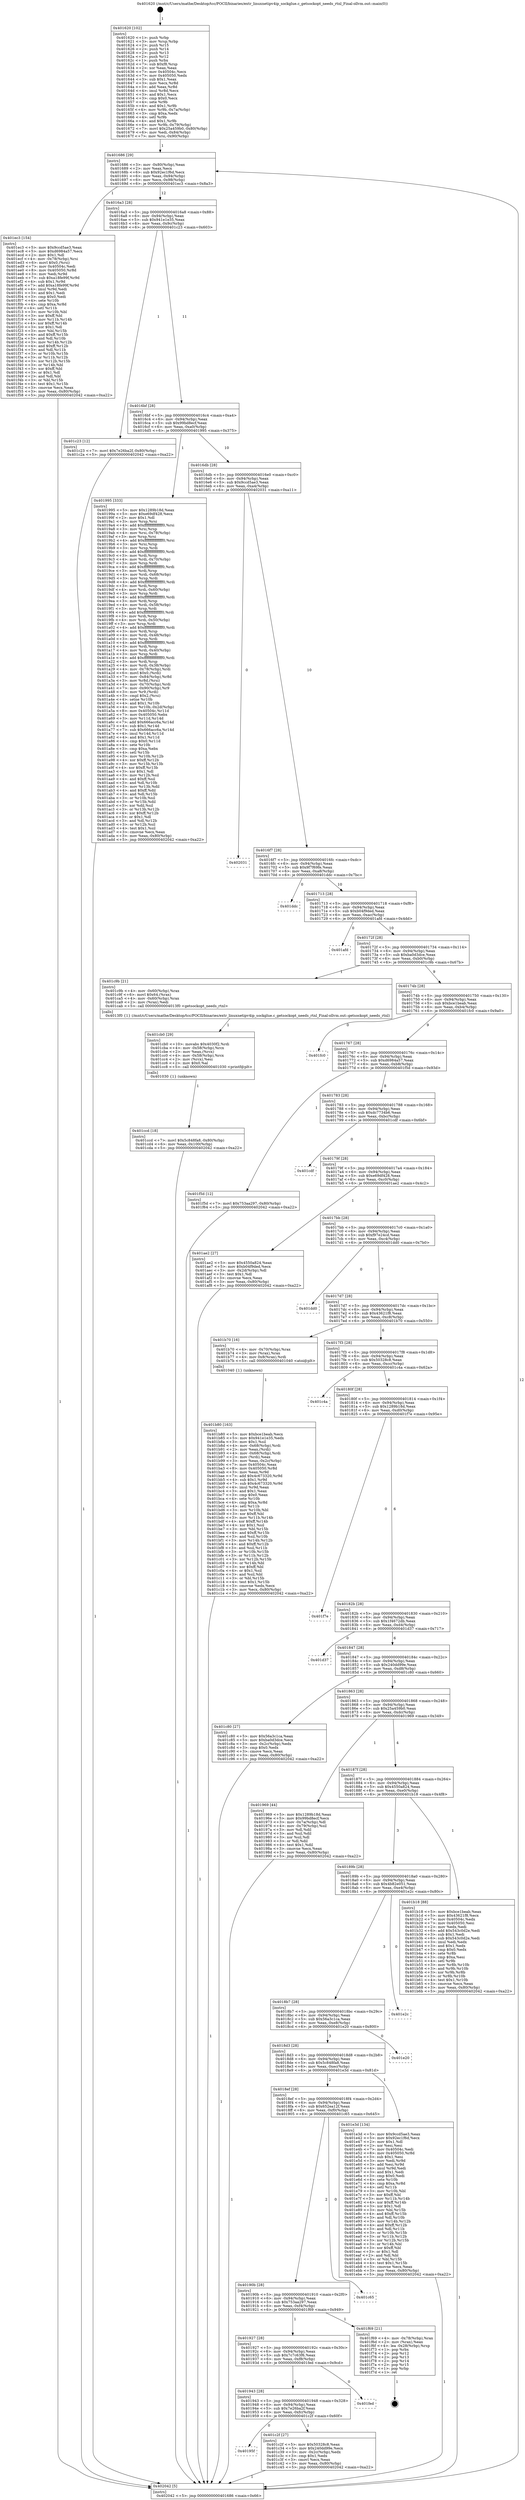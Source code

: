 digraph "0x401620" {
  label = "0x401620 (/mnt/c/Users/mathe/Desktop/tcc/POCII/binaries/extr_linuxnetipv4ip_sockglue.c_getsockopt_needs_rtnl_Final-ollvm.out::main(0))"
  labelloc = "t"
  node[shape=record]

  Entry [label="",width=0.3,height=0.3,shape=circle,fillcolor=black,style=filled]
  "0x401686" [label="{
     0x401686 [29]\l
     | [instrs]\l
     &nbsp;&nbsp;0x401686 \<+3\>: mov -0x80(%rbp),%eax\l
     &nbsp;&nbsp;0x401689 \<+2\>: mov %eax,%ecx\l
     &nbsp;&nbsp;0x40168b \<+6\>: sub $0x92ec1f6d,%ecx\l
     &nbsp;&nbsp;0x401691 \<+6\>: mov %eax,-0x94(%rbp)\l
     &nbsp;&nbsp;0x401697 \<+6\>: mov %ecx,-0x98(%rbp)\l
     &nbsp;&nbsp;0x40169d \<+6\>: je 0000000000401ec3 \<main+0x8a3\>\l
  }"]
  "0x401ec3" [label="{
     0x401ec3 [154]\l
     | [instrs]\l
     &nbsp;&nbsp;0x401ec3 \<+5\>: mov $0x9ccd5ae3,%eax\l
     &nbsp;&nbsp;0x401ec8 \<+5\>: mov $0xd6984a57,%ecx\l
     &nbsp;&nbsp;0x401ecd \<+2\>: mov $0x1,%dl\l
     &nbsp;&nbsp;0x401ecf \<+4\>: mov -0x78(%rbp),%rsi\l
     &nbsp;&nbsp;0x401ed3 \<+6\>: movl $0x0,(%rsi)\l
     &nbsp;&nbsp;0x401ed9 \<+7\>: mov 0x40504c,%edi\l
     &nbsp;&nbsp;0x401ee0 \<+8\>: mov 0x405050,%r8d\l
     &nbsp;&nbsp;0x401ee8 \<+3\>: mov %edi,%r9d\l
     &nbsp;&nbsp;0x401eeb \<+7\>: sub $0xa18fe99f,%r9d\l
     &nbsp;&nbsp;0x401ef2 \<+4\>: sub $0x1,%r9d\l
     &nbsp;&nbsp;0x401ef6 \<+7\>: add $0xa18fe99f,%r9d\l
     &nbsp;&nbsp;0x401efd \<+4\>: imul %r9d,%edi\l
     &nbsp;&nbsp;0x401f01 \<+3\>: and $0x1,%edi\l
     &nbsp;&nbsp;0x401f04 \<+3\>: cmp $0x0,%edi\l
     &nbsp;&nbsp;0x401f07 \<+4\>: sete %r10b\l
     &nbsp;&nbsp;0x401f0b \<+4\>: cmp $0xa,%r8d\l
     &nbsp;&nbsp;0x401f0f \<+4\>: setl %r11b\l
     &nbsp;&nbsp;0x401f13 \<+3\>: mov %r10b,%bl\l
     &nbsp;&nbsp;0x401f16 \<+3\>: xor $0xff,%bl\l
     &nbsp;&nbsp;0x401f19 \<+3\>: mov %r11b,%r14b\l
     &nbsp;&nbsp;0x401f1c \<+4\>: xor $0xff,%r14b\l
     &nbsp;&nbsp;0x401f20 \<+3\>: xor $0x1,%dl\l
     &nbsp;&nbsp;0x401f23 \<+3\>: mov %bl,%r15b\l
     &nbsp;&nbsp;0x401f26 \<+4\>: and $0xff,%r15b\l
     &nbsp;&nbsp;0x401f2a \<+3\>: and %dl,%r10b\l
     &nbsp;&nbsp;0x401f2d \<+3\>: mov %r14b,%r12b\l
     &nbsp;&nbsp;0x401f30 \<+4\>: and $0xff,%r12b\l
     &nbsp;&nbsp;0x401f34 \<+3\>: and %dl,%r11b\l
     &nbsp;&nbsp;0x401f37 \<+3\>: or %r10b,%r15b\l
     &nbsp;&nbsp;0x401f3a \<+3\>: or %r11b,%r12b\l
     &nbsp;&nbsp;0x401f3d \<+3\>: xor %r12b,%r15b\l
     &nbsp;&nbsp;0x401f40 \<+3\>: or %r14b,%bl\l
     &nbsp;&nbsp;0x401f43 \<+3\>: xor $0xff,%bl\l
     &nbsp;&nbsp;0x401f46 \<+3\>: or $0x1,%dl\l
     &nbsp;&nbsp;0x401f49 \<+2\>: and %dl,%bl\l
     &nbsp;&nbsp;0x401f4b \<+3\>: or %bl,%r15b\l
     &nbsp;&nbsp;0x401f4e \<+4\>: test $0x1,%r15b\l
     &nbsp;&nbsp;0x401f52 \<+3\>: cmovne %ecx,%eax\l
     &nbsp;&nbsp;0x401f55 \<+3\>: mov %eax,-0x80(%rbp)\l
     &nbsp;&nbsp;0x401f58 \<+5\>: jmp 0000000000402042 \<main+0xa22\>\l
  }"]
  "0x4016a3" [label="{
     0x4016a3 [28]\l
     | [instrs]\l
     &nbsp;&nbsp;0x4016a3 \<+5\>: jmp 00000000004016a8 \<main+0x88\>\l
     &nbsp;&nbsp;0x4016a8 \<+6\>: mov -0x94(%rbp),%eax\l
     &nbsp;&nbsp;0x4016ae \<+5\>: sub $0x941e1e35,%eax\l
     &nbsp;&nbsp;0x4016b3 \<+6\>: mov %eax,-0x9c(%rbp)\l
     &nbsp;&nbsp;0x4016b9 \<+6\>: je 0000000000401c23 \<main+0x603\>\l
  }"]
  Exit [label="",width=0.3,height=0.3,shape=circle,fillcolor=black,style=filled,peripheries=2]
  "0x401c23" [label="{
     0x401c23 [12]\l
     | [instrs]\l
     &nbsp;&nbsp;0x401c23 \<+7\>: movl $0x7e26ba2f,-0x80(%rbp)\l
     &nbsp;&nbsp;0x401c2a \<+5\>: jmp 0000000000402042 \<main+0xa22\>\l
  }"]
  "0x4016bf" [label="{
     0x4016bf [28]\l
     | [instrs]\l
     &nbsp;&nbsp;0x4016bf \<+5\>: jmp 00000000004016c4 \<main+0xa4\>\l
     &nbsp;&nbsp;0x4016c4 \<+6\>: mov -0x94(%rbp),%eax\l
     &nbsp;&nbsp;0x4016ca \<+5\>: sub $0x99bd8ecf,%eax\l
     &nbsp;&nbsp;0x4016cf \<+6\>: mov %eax,-0xa0(%rbp)\l
     &nbsp;&nbsp;0x4016d5 \<+6\>: je 0000000000401995 \<main+0x375\>\l
  }"]
  "0x401ccd" [label="{
     0x401ccd [18]\l
     | [instrs]\l
     &nbsp;&nbsp;0x401ccd \<+7\>: movl $0x5c848fa8,-0x80(%rbp)\l
     &nbsp;&nbsp;0x401cd4 \<+6\>: mov %eax,-0x100(%rbp)\l
     &nbsp;&nbsp;0x401cda \<+5\>: jmp 0000000000402042 \<main+0xa22\>\l
  }"]
  "0x401995" [label="{
     0x401995 [333]\l
     | [instrs]\l
     &nbsp;&nbsp;0x401995 \<+5\>: mov $0x1289b18d,%eax\l
     &nbsp;&nbsp;0x40199a \<+5\>: mov $0xe69df428,%ecx\l
     &nbsp;&nbsp;0x40199f \<+2\>: mov $0x1,%dl\l
     &nbsp;&nbsp;0x4019a1 \<+3\>: mov %rsp,%rsi\l
     &nbsp;&nbsp;0x4019a4 \<+4\>: add $0xfffffffffffffff0,%rsi\l
     &nbsp;&nbsp;0x4019a8 \<+3\>: mov %rsi,%rsp\l
     &nbsp;&nbsp;0x4019ab \<+4\>: mov %rsi,-0x78(%rbp)\l
     &nbsp;&nbsp;0x4019af \<+3\>: mov %rsp,%rsi\l
     &nbsp;&nbsp;0x4019b2 \<+4\>: add $0xfffffffffffffff0,%rsi\l
     &nbsp;&nbsp;0x4019b6 \<+3\>: mov %rsi,%rsp\l
     &nbsp;&nbsp;0x4019b9 \<+3\>: mov %rsp,%rdi\l
     &nbsp;&nbsp;0x4019bc \<+4\>: add $0xfffffffffffffff0,%rdi\l
     &nbsp;&nbsp;0x4019c0 \<+3\>: mov %rdi,%rsp\l
     &nbsp;&nbsp;0x4019c3 \<+4\>: mov %rdi,-0x70(%rbp)\l
     &nbsp;&nbsp;0x4019c7 \<+3\>: mov %rsp,%rdi\l
     &nbsp;&nbsp;0x4019ca \<+4\>: add $0xfffffffffffffff0,%rdi\l
     &nbsp;&nbsp;0x4019ce \<+3\>: mov %rdi,%rsp\l
     &nbsp;&nbsp;0x4019d1 \<+4\>: mov %rdi,-0x68(%rbp)\l
     &nbsp;&nbsp;0x4019d5 \<+3\>: mov %rsp,%rdi\l
     &nbsp;&nbsp;0x4019d8 \<+4\>: add $0xfffffffffffffff0,%rdi\l
     &nbsp;&nbsp;0x4019dc \<+3\>: mov %rdi,%rsp\l
     &nbsp;&nbsp;0x4019df \<+4\>: mov %rdi,-0x60(%rbp)\l
     &nbsp;&nbsp;0x4019e3 \<+3\>: mov %rsp,%rdi\l
     &nbsp;&nbsp;0x4019e6 \<+4\>: add $0xfffffffffffffff0,%rdi\l
     &nbsp;&nbsp;0x4019ea \<+3\>: mov %rdi,%rsp\l
     &nbsp;&nbsp;0x4019ed \<+4\>: mov %rdi,-0x58(%rbp)\l
     &nbsp;&nbsp;0x4019f1 \<+3\>: mov %rsp,%rdi\l
     &nbsp;&nbsp;0x4019f4 \<+4\>: add $0xfffffffffffffff0,%rdi\l
     &nbsp;&nbsp;0x4019f8 \<+3\>: mov %rdi,%rsp\l
     &nbsp;&nbsp;0x4019fb \<+4\>: mov %rdi,-0x50(%rbp)\l
     &nbsp;&nbsp;0x4019ff \<+3\>: mov %rsp,%rdi\l
     &nbsp;&nbsp;0x401a02 \<+4\>: add $0xfffffffffffffff0,%rdi\l
     &nbsp;&nbsp;0x401a06 \<+3\>: mov %rdi,%rsp\l
     &nbsp;&nbsp;0x401a09 \<+4\>: mov %rdi,-0x48(%rbp)\l
     &nbsp;&nbsp;0x401a0d \<+3\>: mov %rsp,%rdi\l
     &nbsp;&nbsp;0x401a10 \<+4\>: add $0xfffffffffffffff0,%rdi\l
     &nbsp;&nbsp;0x401a14 \<+3\>: mov %rdi,%rsp\l
     &nbsp;&nbsp;0x401a17 \<+4\>: mov %rdi,-0x40(%rbp)\l
     &nbsp;&nbsp;0x401a1b \<+3\>: mov %rsp,%rdi\l
     &nbsp;&nbsp;0x401a1e \<+4\>: add $0xfffffffffffffff0,%rdi\l
     &nbsp;&nbsp;0x401a22 \<+3\>: mov %rdi,%rsp\l
     &nbsp;&nbsp;0x401a25 \<+4\>: mov %rdi,-0x38(%rbp)\l
     &nbsp;&nbsp;0x401a29 \<+4\>: mov -0x78(%rbp),%rdi\l
     &nbsp;&nbsp;0x401a2d \<+6\>: movl $0x0,(%rdi)\l
     &nbsp;&nbsp;0x401a33 \<+7\>: mov -0x84(%rbp),%r8d\l
     &nbsp;&nbsp;0x401a3a \<+3\>: mov %r8d,(%rsi)\l
     &nbsp;&nbsp;0x401a3d \<+4\>: mov -0x70(%rbp),%rdi\l
     &nbsp;&nbsp;0x401a41 \<+7\>: mov -0x90(%rbp),%r9\l
     &nbsp;&nbsp;0x401a48 \<+3\>: mov %r9,(%rdi)\l
     &nbsp;&nbsp;0x401a4b \<+3\>: cmpl $0x2,(%rsi)\l
     &nbsp;&nbsp;0x401a4e \<+4\>: setne %r10b\l
     &nbsp;&nbsp;0x401a52 \<+4\>: and $0x1,%r10b\l
     &nbsp;&nbsp;0x401a56 \<+4\>: mov %r10b,-0x2d(%rbp)\l
     &nbsp;&nbsp;0x401a5a \<+8\>: mov 0x40504c,%r11d\l
     &nbsp;&nbsp;0x401a62 \<+7\>: mov 0x405050,%ebx\l
     &nbsp;&nbsp;0x401a69 \<+3\>: mov %r11d,%r14d\l
     &nbsp;&nbsp;0x401a6c \<+7\>: add $0x666acc6a,%r14d\l
     &nbsp;&nbsp;0x401a73 \<+4\>: sub $0x1,%r14d\l
     &nbsp;&nbsp;0x401a77 \<+7\>: sub $0x666acc6a,%r14d\l
     &nbsp;&nbsp;0x401a7e \<+4\>: imul %r14d,%r11d\l
     &nbsp;&nbsp;0x401a82 \<+4\>: and $0x1,%r11d\l
     &nbsp;&nbsp;0x401a86 \<+4\>: cmp $0x0,%r11d\l
     &nbsp;&nbsp;0x401a8a \<+4\>: sete %r10b\l
     &nbsp;&nbsp;0x401a8e \<+3\>: cmp $0xa,%ebx\l
     &nbsp;&nbsp;0x401a91 \<+4\>: setl %r15b\l
     &nbsp;&nbsp;0x401a95 \<+3\>: mov %r10b,%r12b\l
     &nbsp;&nbsp;0x401a98 \<+4\>: xor $0xff,%r12b\l
     &nbsp;&nbsp;0x401a9c \<+3\>: mov %r15b,%r13b\l
     &nbsp;&nbsp;0x401a9f \<+4\>: xor $0xff,%r13b\l
     &nbsp;&nbsp;0x401aa3 \<+3\>: xor $0x1,%dl\l
     &nbsp;&nbsp;0x401aa6 \<+3\>: mov %r12b,%sil\l
     &nbsp;&nbsp;0x401aa9 \<+4\>: and $0xff,%sil\l
     &nbsp;&nbsp;0x401aad \<+3\>: and %dl,%r10b\l
     &nbsp;&nbsp;0x401ab0 \<+3\>: mov %r13b,%dil\l
     &nbsp;&nbsp;0x401ab3 \<+4\>: and $0xff,%dil\l
     &nbsp;&nbsp;0x401ab7 \<+3\>: and %dl,%r15b\l
     &nbsp;&nbsp;0x401aba \<+3\>: or %r10b,%sil\l
     &nbsp;&nbsp;0x401abd \<+3\>: or %r15b,%dil\l
     &nbsp;&nbsp;0x401ac0 \<+3\>: xor %dil,%sil\l
     &nbsp;&nbsp;0x401ac3 \<+3\>: or %r13b,%r12b\l
     &nbsp;&nbsp;0x401ac6 \<+4\>: xor $0xff,%r12b\l
     &nbsp;&nbsp;0x401aca \<+3\>: or $0x1,%dl\l
     &nbsp;&nbsp;0x401acd \<+3\>: and %dl,%r12b\l
     &nbsp;&nbsp;0x401ad0 \<+3\>: or %r12b,%sil\l
     &nbsp;&nbsp;0x401ad3 \<+4\>: test $0x1,%sil\l
     &nbsp;&nbsp;0x401ad7 \<+3\>: cmovne %ecx,%eax\l
     &nbsp;&nbsp;0x401ada \<+3\>: mov %eax,-0x80(%rbp)\l
     &nbsp;&nbsp;0x401add \<+5\>: jmp 0000000000402042 \<main+0xa22\>\l
  }"]
  "0x4016db" [label="{
     0x4016db [28]\l
     | [instrs]\l
     &nbsp;&nbsp;0x4016db \<+5\>: jmp 00000000004016e0 \<main+0xc0\>\l
     &nbsp;&nbsp;0x4016e0 \<+6\>: mov -0x94(%rbp),%eax\l
     &nbsp;&nbsp;0x4016e6 \<+5\>: sub $0x9ccd5ae3,%eax\l
     &nbsp;&nbsp;0x4016eb \<+6\>: mov %eax,-0xa4(%rbp)\l
     &nbsp;&nbsp;0x4016f1 \<+6\>: je 0000000000402031 \<main+0xa11\>\l
  }"]
  "0x401cb0" [label="{
     0x401cb0 [29]\l
     | [instrs]\l
     &nbsp;&nbsp;0x401cb0 \<+10\>: movabs $0x4030f2,%rdi\l
     &nbsp;&nbsp;0x401cba \<+4\>: mov -0x58(%rbp),%rcx\l
     &nbsp;&nbsp;0x401cbe \<+2\>: mov %eax,(%rcx)\l
     &nbsp;&nbsp;0x401cc0 \<+4\>: mov -0x58(%rbp),%rcx\l
     &nbsp;&nbsp;0x401cc4 \<+2\>: mov (%rcx),%esi\l
     &nbsp;&nbsp;0x401cc6 \<+2\>: mov $0x0,%al\l
     &nbsp;&nbsp;0x401cc8 \<+5\>: call 0000000000401030 \<printf@plt\>\l
     | [calls]\l
     &nbsp;&nbsp;0x401030 \{1\} (unknown)\l
  }"]
  "0x402031" [label="{
     0x402031\l
  }", style=dashed]
  "0x4016f7" [label="{
     0x4016f7 [28]\l
     | [instrs]\l
     &nbsp;&nbsp;0x4016f7 \<+5\>: jmp 00000000004016fc \<main+0xdc\>\l
     &nbsp;&nbsp;0x4016fc \<+6\>: mov -0x94(%rbp),%eax\l
     &nbsp;&nbsp;0x401702 \<+5\>: sub $0x9f7f69fe,%eax\l
     &nbsp;&nbsp;0x401707 \<+6\>: mov %eax,-0xa8(%rbp)\l
     &nbsp;&nbsp;0x40170d \<+6\>: je 0000000000401ddc \<main+0x7bc\>\l
  }"]
  "0x40195f" [label="{
     0x40195f\l
  }", style=dashed]
  "0x401ddc" [label="{
     0x401ddc\l
  }", style=dashed]
  "0x401713" [label="{
     0x401713 [28]\l
     | [instrs]\l
     &nbsp;&nbsp;0x401713 \<+5\>: jmp 0000000000401718 \<main+0xf8\>\l
     &nbsp;&nbsp;0x401718 \<+6\>: mov -0x94(%rbp),%eax\l
     &nbsp;&nbsp;0x40171e \<+5\>: sub $0xb04f9ded,%eax\l
     &nbsp;&nbsp;0x401723 \<+6\>: mov %eax,-0xac(%rbp)\l
     &nbsp;&nbsp;0x401729 \<+6\>: je 0000000000401afd \<main+0x4dd\>\l
  }"]
  "0x401c2f" [label="{
     0x401c2f [27]\l
     | [instrs]\l
     &nbsp;&nbsp;0x401c2f \<+5\>: mov $0x50328c8,%eax\l
     &nbsp;&nbsp;0x401c34 \<+5\>: mov $0x240dd99e,%ecx\l
     &nbsp;&nbsp;0x401c39 \<+3\>: mov -0x2c(%rbp),%edx\l
     &nbsp;&nbsp;0x401c3c \<+3\>: cmp $0x1,%edx\l
     &nbsp;&nbsp;0x401c3f \<+3\>: cmovl %ecx,%eax\l
     &nbsp;&nbsp;0x401c42 \<+3\>: mov %eax,-0x80(%rbp)\l
     &nbsp;&nbsp;0x401c45 \<+5\>: jmp 0000000000402042 \<main+0xa22\>\l
  }"]
  "0x401afd" [label="{
     0x401afd\l
  }", style=dashed]
  "0x40172f" [label="{
     0x40172f [28]\l
     | [instrs]\l
     &nbsp;&nbsp;0x40172f \<+5\>: jmp 0000000000401734 \<main+0x114\>\l
     &nbsp;&nbsp;0x401734 \<+6\>: mov -0x94(%rbp),%eax\l
     &nbsp;&nbsp;0x40173a \<+5\>: sub $0xba0d3dce,%eax\l
     &nbsp;&nbsp;0x40173f \<+6\>: mov %eax,-0xb0(%rbp)\l
     &nbsp;&nbsp;0x401745 \<+6\>: je 0000000000401c9b \<main+0x67b\>\l
  }"]
  "0x401943" [label="{
     0x401943 [28]\l
     | [instrs]\l
     &nbsp;&nbsp;0x401943 \<+5\>: jmp 0000000000401948 \<main+0x328\>\l
     &nbsp;&nbsp;0x401948 \<+6\>: mov -0x94(%rbp),%eax\l
     &nbsp;&nbsp;0x40194e \<+5\>: sub $0x7e26ba2f,%eax\l
     &nbsp;&nbsp;0x401953 \<+6\>: mov %eax,-0xfc(%rbp)\l
     &nbsp;&nbsp;0x401959 \<+6\>: je 0000000000401c2f \<main+0x60f\>\l
  }"]
  "0x401c9b" [label="{
     0x401c9b [21]\l
     | [instrs]\l
     &nbsp;&nbsp;0x401c9b \<+4\>: mov -0x60(%rbp),%rax\l
     &nbsp;&nbsp;0x401c9f \<+6\>: movl $0x64,(%rax)\l
     &nbsp;&nbsp;0x401ca5 \<+4\>: mov -0x60(%rbp),%rax\l
     &nbsp;&nbsp;0x401ca9 \<+2\>: mov (%rax),%edi\l
     &nbsp;&nbsp;0x401cab \<+5\>: call 00000000004013f0 \<getsockopt_needs_rtnl\>\l
     | [calls]\l
     &nbsp;&nbsp;0x4013f0 \{1\} (/mnt/c/Users/mathe/Desktop/tcc/POCII/binaries/extr_linuxnetipv4ip_sockglue.c_getsockopt_needs_rtnl_Final-ollvm.out::getsockopt_needs_rtnl)\l
  }"]
  "0x40174b" [label="{
     0x40174b [28]\l
     | [instrs]\l
     &nbsp;&nbsp;0x40174b \<+5\>: jmp 0000000000401750 \<main+0x130\>\l
     &nbsp;&nbsp;0x401750 \<+6\>: mov -0x94(%rbp),%eax\l
     &nbsp;&nbsp;0x401756 \<+5\>: sub $0xbce1beab,%eax\l
     &nbsp;&nbsp;0x40175b \<+6\>: mov %eax,-0xb4(%rbp)\l
     &nbsp;&nbsp;0x401761 \<+6\>: je 0000000000401fc0 \<main+0x9a0\>\l
  }"]
  "0x401fed" [label="{
     0x401fed\l
  }", style=dashed]
  "0x401fc0" [label="{
     0x401fc0\l
  }", style=dashed]
  "0x401767" [label="{
     0x401767 [28]\l
     | [instrs]\l
     &nbsp;&nbsp;0x401767 \<+5\>: jmp 000000000040176c \<main+0x14c\>\l
     &nbsp;&nbsp;0x40176c \<+6\>: mov -0x94(%rbp),%eax\l
     &nbsp;&nbsp;0x401772 \<+5\>: sub $0xd6984a57,%eax\l
     &nbsp;&nbsp;0x401777 \<+6\>: mov %eax,-0xb8(%rbp)\l
     &nbsp;&nbsp;0x40177d \<+6\>: je 0000000000401f5d \<main+0x93d\>\l
  }"]
  "0x401927" [label="{
     0x401927 [28]\l
     | [instrs]\l
     &nbsp;&nbsp;0x401927 \<+5\>: jmp 000000000040192c \<main+0x30c\>\l
     &nbsp;&nbsp;0x40192c \<+6\>: mov -0x94(%rbp),%eax\l
     &nbsp;&nbsp;0x401932 \<+5\>: sub $0x7c7c63f6,%eax\l
     &nbsp;&nbsp;0x401937 \<+6\>: mov %eax,-0xf8(%rbp)\l
     &nbsp;&nbsp;0x40193d \<+6\>: je 0000000000401fed \<main+0x9cd\>\l
  }"]
  "0x401f5d" [label="{
     0x401f5d [12]\l
     | [instrs]\l
     &nbsp;&nbsp;0x401f5d \<+7\>: movl $0x753aa297,-0x80(%rbp)\l
     &nbsp;&nbsp;0x401f64 \<+5\>: jmp 0000000000402042 \<main+0xa22\>\l
  }"]
  "0x401783" [label="{
     0x401783 [28]\l
     | [instrs]\l
     &nbsp;&nbsp;0x401783 \<+5\>: jmp 0000000000401788 \<main+0x168\>\l
     &nbsp;&nbsp;0x401788 \<+6\>: mov -0x94(%rbp),%eax\l
     &nbsp;&nbsp;0x40178e \<+5\>: sub $0xdc7734b6,%eax\l
     &nbsp;&nbsp;0x401793 \<+6\>: mov %eax,-0xbc(%rbp)\l
     &nbsp;&nbsp;0x401799 \<+6\>: je 0000000000401cdf \<main+0x6bf\>\l
  }"]
  "0x401f69" [label="{
     0x401f69 [21]\l
     | [instrs]\l
     &nbsp;&nbsp;0x401f69 \<+4\>: mov -0x78(%rbp),%rax\l
     &nbsp;&nbsp;0x401f6d \<+2\>: mov (%rax),%eax\l
     &nbsp;&nbsp;0x401f6f \<+4\>: lea -0x28(%rbp),%rsp\l
     &nbsp;&nbsp;0x401f73 \<+1\>: pop %rbx\l
     &nbsp;&nbsp;0x401f74 \<+2\>: pop %r12\l
     &nbsp;&nbsp;0x401f76 \<+2\>: pop %r13\l
     &nbsp;&nbsp;0x401f78 \<+2\>: pop %r14\l
     &nbsp;&nbsp;0x401f7a \<+2\>: pop %r15\l
     &nbsp;&nbsp;0x401f7c \<+1\>: pop %rbp\l
     &nbsp;&nbsp;0x401f7d \<+1\>: ret\l
  }"]
  "0x401cdf" [label="{
     0x401cdf\l
  }", style=dashed]
  "0x40179f" [label="{
     0x40179f [28]\l
     | [instrs]\l
     &nbsp;&nbsp;0x40179f \<+5\>: jmp 00000000004017a4 \<main+0x184\>\l
     &nbsp;&nbsp;0x4017a4 \<+6\>: mov -0x94(%rbp),%eax\l
     &nbsp;&nbsp;0x4017aa \<+5\>: sub $0xe69df428,%eax\l
     &nbsp;&nbsp;0x4017af \<+6\>: mov %eax,-0xc0(%rbp)\l
     &nbsp;&nbsp;0x4017b5 \<+6\>: je 0000000000401ae2 \<main+0x4c2\>\l
  }"]
  "0x40190b" [label="{
     0x40190b [28]\l
     | [instrs]\l
     &nbsp;&nbsp;0x40190b \<+5\>: jmp 0000000000401910 \<main+0x2f0\>\l
     &nbsp;&nbsp;0x401910 \<+6\>: mov -0x94(%rbp),%eax\l
     &nbsp;&nbsp;0x401916 \<+5\>: sub $0x753aa297,%eax\l
     &nbsp;&nbsp;0x40191b \<+6\>: mov %eax,-0xf4(%rbp)\l
     &nbsp;&nbsp;0x401921 \<+6\>: je 0000000000401f69 \<main+0x949\>\l
  }"]
  "0x401ae2" [label="{
     0x401ae2 [27]\l
     | [instrs]\l
     &nbsp;&nbsp;0x401ae2 \<+5\>: mov $0x4550a824,%eax\l
     &nbsp;&nbsp;0x401ae7 \<+5\>: mov $0xb04f9ded,%ecx\l
     &nbsp;&nbsp;0x401aec \<+3\>: mov -0x2d(%rbp),%dl\l
     &nbsp;&nbsp;0x401aef \<+3\>: test $0x1,%dl\l
     &nbsp;&nbsp;0x401af2 \<+3\>: cmovne %ecx,%eax\l
     &nbsp;&nbsp;0x401af5 \<+3\>: mov %eax,-0x80(%rbp)\l
     &nbsp;&nbsp;0x401af8 \<+5\>: jmp 0000000000402042 \<main+0xa22\>\l
  }"]
  "0x4017bb" [label="{
     0x4017bb [28]\l
     | [instrs]\l
     &nbsp;&nbsp;0x4017bb \<+5\>: jmp 00000000004017c0 \<main+0x1a0\>\l
     &nbsp;&nbsp;0x4017c0 \<+6\>: mov -0x94(%rbp),%eax\l
     &nbsp;&nbsp;0x4017c6 \<+5\>: sub $0xf97e24cd,%eax\l
     &nbsp;&nbsp;0x4017cb \<+6\>: mov %eax,-0xc4(%rbp)\l
     &nbsp;&nbsp;0x4017d1 \<+6\>: je 0000000000401dd0 \<main+0x7b0\>\l
  }"]
  "0x401c65" [label="{
     0x401c65\l
  }", style=dashed]
  "0x401dd0" [label="{
     0x401dd0\l
  }", style=dashed]
  "0x4017d7" [label="{
     0x4017d7 [28]\l
     | [instrs]\l
     &nbsp;&nbsp;0x4017d7 \<+5\>: jmp 00000000004017dc \<main+0x1bc\>\l
     &nbsp;&nbsp;0x4017dc \<+6\>: mov -0x94(%rbp),%eax\l
     &nbsp;&nbsp;0x4017e2 \<+5\>: sub $0x43621f8,%eax\l
     &nbsp;&nbsp;0x4017e7 \<+6\>: mov %eax,-0xc8(%rbp)\l
     &nbsp;&nbsp;0x4017ed \<+6\>: je 0000000000401b70 \<main+0x550\>\l
  }"]
  "0x4018ef" [label="{
     0x4018ef [28]\l
     | [instrs]\l
     &nbsp;&nbsp;0x4018ef \<+5\>: jmp 00000000004018f4 \<main+0x2d4\>\l
     &nbsp;&nbsp;0x4018f4 \<+6\>: mov -0x94(%rbp),%eax\l
     &nbsp;&nbsp;0x4018fa \<+5\>: sub $0x652ea12f,%eax\l
     &nbsp;&nbsp;0x4018ff \<+6\>: mov %eax,-0xf0(%rbp)\l
     &nbsp;&nbsp;0x401905 \<+6\>: je 0000000000401c65 \<main+0x645\>\l
  }"]
  "0x401b70" [label="{
     0x401b70 [16]\l
     | [instrs]\l
     &nbsp;&nbsp;0x401b70 \<+4\>: mov -0x70(%rbp),%rax\l
     &nbsp;&nbsp;0x401b74 \<+3\>: mov (%rax),%rax\l
     &nbsp;&nbsp;0x401b77 \<+4\>: mov 0x8(%rax),%rdi\l
     &nbsp;&nbsp;0x401b7b \<+5\>: call 0000000000401040 \<atoi@plt\>\l
     | [calls]\l
     &nbsp;&nbsp;0x401040 \{1\} (unknown)\l
  }"]
  "0x4017f3" [label="{
     0x4017f3 [28]\l
     | [instrs]\l
     &nbsp;&nbsp;0x4017f3 \<+5\>: jmp 00000000004017f8 \<main+0x1d8\>\l
     &nbsp;&nbsp;0x4017f8 \<+6\>: mov -0x94(%rbp),%eax\l
     &nbsp;&nbsp;0x4017fe \<+5\>: sub $0x50328c8,%eax\l
     &nbsp;&nbsp;0x401803 \<+6\>: mov %eax,-0xcc(%rbp)\l
     &nbsp;&nbsp;0x401809 \<+6\>: je 0000000000401c4a \<main+0x62a\>\l
  }"]
  "0x401e3d" [label="{
     0x401e3d [134]\l
     | [instrs]\l
     &nbsp;&nbsp;0x401e3d \<+5\>: mov $0x9ccd5ae3,%eax\l
     &nbsp;&nbsp;0x401e42 \<+5\>: mov $0x92ec1f6d,%ecx\l
     &nbsp;&nbsp;0x401e47 \<+2\>: mov $0x1,%dl\l
     &nbsp;&nbsp;0x401e49 \<+2\>: xor %esi,%esi\l
     &nbsp;&nbsp;0x401e4b \<+7\>: mov 0x40504c,%edi\l
     &nbsp;&nbsp;0x401e52 \<+8\>: mov 0x405050,%r8d\l
     &nbsp;&nbsp;0x401e5a \<+3\>: sub $0x1,%esi\l
     &nbsp;&nbsp;0x401e5d \<+3\>: mov %edi,%r9d\l
     &nbsp;&nbsp;0x401e60 \<+3\>: add %esi,%r9d\l
     &nbsp;&nbsp;0x401e63 \<+4\>: imul %r9d,%edi\l
     &nbsp;&nbsp;0x401e67 \<+3\>: and $0x1,%edi\l
     &nbsp;&nbsp;0x401e6a \<+3\>: cmp $0x0,%edi\l
     &nbsp;&nbsp;0x401e6d \<+4\>: sete %r10b\l
     &nbsp;&nbsp;0x401e71 \<+4\>: cmp $0xa,%r8d\l
     &nbsp;&nbsp;0x401e75 \<+4\>: setl %r11b\l
     &nbsp;&nbsp;0x401e79 \<+3\>: mov %r10b,%bl\l
     &nbsp;&nbsp;0x401e7c \<+3\>: xor $0xff,%bl\l
     &nbsp;&nbsp;0x401e7f \<+3\>: mov %r11b,%r14b\l
     &nbsp;&nbsp;0x401e82 \<+4\>: xor $0xff,%r14b\l
     &nbsp;&nbsp;0x401e86 \<+3\>: xor $0x1,%dl\l
     &nbsp;&nbsp;0x401e89 \<+3\>: mov %bl,%r15b\l
     &nbsp;&nbsp;0x401e8c \<+4\>: and $0xff,%r15b\l
     &nbsp;&nbsp;0x401e90 \<+3\>: and %dl,%r10b\l
     &nbsp;&nbsp;0x401e93 \<+3\>: mov %r14b,%r12b\l
     &nbsp;&nbsp;0x401e96 \<+4\>: and $0xff,%r12b\l
     &nbsp;&nbsp;0x401e9a \<+3\>: and %dl,%r11b\l
     &nbsp;&nbsp;0x401e9d \<+3\>: or %r10b,%r15b\l
     &nbsp;&nbsp;0x401ea0 \<+3\>: or %r11b,%r12b\l
     &nbsp;&nbsp;0x401ea3 \<+3\>: xor %r12b,%r15b\l
     &nbsp;&nbsp;0x401ea6 \<+3\>: or %r14b,%bl\l
     &nbsp;&nbsp;0x401ea9 \<+3\>: xor $0xff,%bl\l
     &nbsp;&nbsp;0x401eac \<+3\>: or $0x1,%dl\l
     &nbsp;&nbsp;0x401eaf \<+2\>: and %dl,%bl\l
     &nbsp;&nbsp;0x401eb1 \<+3\>: or %bl,%r15b\l
     &nbsp;&nbsp;0x401eb4 \<+4\>: test $0x1,%r15b\l
     &nbsp;&nbsp;0x401eb8 \<+3\>: cmovne %ecx,%eax\l
     &nbsp;&nbsp;0x401ebb \<+3\>: mov %eax,-0x80(%rbp)\l
     &nbsp;&nbsp;0x401ebe \<+5\>: jmp 0000000000402042 \<main+0xa22\>\l
  }"]
  "0x401c4a" [label="{
     0x401c4a\l
  }", style=dashed]
  "0x40180f" [label="{
     0x40180f [28]\l
     | [instrs]\l
     &nbsp;&nbsp;0x40180f \<+5\>: jmp 0000000000401814 \<main+0x1f4\>\l
     &nbsp;&nbsp;0x401814 \<+6\>: mov -0x94(%rbp),%eax\l
     &nbsp;&nbsp;0x40181a \<+5\>: sub $0x1289b18d,%eax\l
     &nbsp;&nbsp;0x40181f \<+6\>: mov %eax,-0xd0(%rbp)\l
     &nbsp;&nbsp;0x401825 \<+6\>: je 0000000000401f7e \<main+0x95e\>\l
  }"]
  "0x4018d3" [label="{
     0x4018d3 [28]\l
     | [instrs]\l
     &nbsp;&nbsp;0x4018d3 \<+5\>: jmp 00000000004018d8 \<main+0x2b8\>\l
     &nbsp;&nbsp;0x4018d8 \<+6\>: mov -0x94(%rbp),%eax\l
     &nbsp;&nbsp;0x4018de \<+5\>: sub $0x5c848fa8,%eax\l
     &nbsp;&nbsp;0x4018e3 \<+6\>: mov %eax,-0xec(%rbp)\l
     &nbsp;&nbsp;0x4018e9 \<+6\>: je 0000000000401e3d \<main+0x81d\>\l
  }"]
  "0x401f7e" [label="{
     0x401f7e\l
  }", style=dashed]
  "0x40182b" [label="{
     0x40182b [28]\l
     | [instrs]\l
     &nbsp;&nbsp;0x40182b \<+5\>: jmp 0000000000401830 \<main+0x210\>\l
     &nbsp;&nbsp;0x401830 \<+6\>: mov -0x94(%rbp),%eax\l
     &nbsp;&nbsp;0x401836 \<+5\>: sub $0x1f4672db,%eax\l
     &nbsp;&nbsp;0x40183b \<+6\>: mov %eax,-0xd4(%rbp)\l
     &nbsp;&nbsp;0x401841 \<+6\>: je 0000000000401d37 \<main+0x717\>\l
  }"]
  "0x401e20" [label="{
     0x401e20\l
  }", style=dashed]
  "0x401d37" [label="{
     0x401d37\l
  }", style=dashed]
  "0x401847" [label="{
     0x401847 [28]\l
     | [instrs]\l
     &nbsp;&nbsp;0x401847 \<+5\>: jmp 000000000040184c \<main+0x22c\>\l
     &nbsp;&nbsp;0x40184c \<+6\>: mov -0x94(%rbp),%eax\l
     &nbsp;&nbsp;0x401852 \<+5\>: sub $0x240dd99e,%eax\l
     &nbsp;&nbsp;0x401857 \<+6\>: mov %eax,-0xd8(%rbp)\l
     &nbsp;&nbsp;0x40185d \<+6\>: je 0000000000401c80 \<main+0x660\>\l
  }"]
  "0x4018b7" [label="{
     0x4018b7 [28]\l
     | [instrs]\l
     &nbsp;&nbsp;0x4018b7 \<+5\>: jmp 00000000004018bc \<main+0x29c\>\l
     &nbsp;&nbsp;0x4018bc \<+6\>: mov -0x94(%rbp),%eax\l
     &nbsp;&nbsp;0x4018c2 \<+5\>: sub $0x56a3c1ca,%eax\l
     &nbsp;&nbsp;0x4018c7 \<+6\>: mov %eax,-0xe8(%rbp)\l
     &nbsp;&nbsp;0x4018cd \<+6\>: je 0000000000401e20 \<main+0x800\>\l
  }"]
  "0x401c80" [label="{
     0x401c80 [27]\l
     | [instrs]\l
     &nbsp;&nbsp;0x401c80 \<+5\>: mov $0x56a3c1ca,%eax\l
     &nbsp;&nbsp;0x401c85 \<+5\>: mov $0xba0d3dce,%ecx\l
     &nbsp;&nbsp;0x401c8a \<+3\>: mov -0x2c(%rbp),%edx\l
     &nbsp;&nbsp;0x401c8d \<+3\>: cmp $0x0,%edx\l
     &nbsp;&nbsp;0x401c90 \<+3\>: cmove %ecx,%eax\l
     &nbsp;&nbsp;0x401c93 \<+3\>: mov %eax,-0x80(%rbp)\l
     &nbsp;&nbsp;0x401c96 \<+5\>: jmp 0000000000402042 \<main+0xa22\>\l
  }"]
  "0x401863" [label="{
     0x401863 [28]\l
     | [instrs]\l
     &nbsp;&nbsp;0x401863 \<+5\>: jmp 0000000000401868 \<main+0x248\>\l
     &nbsp;&nbsp;0x401868 \<+6\>: mov -0x94(%rbp),%eax\l
     &nbsp;&nbsp;0x40186e \<+5\>: sub $0x25a459b0,%eax\l
     &nbsp;&nbsp;0x401873 \<+6\>: mov %eax,-0xdc(%rbp)\l
     &nbsp;&nbsp;0x401879 \<+6\>: je 0000000000401969 \<main+0x349\>\l
  }"]
  "0x401e2c" [label="{
     0x401e2c\l
  }", style=dashed]
  "0x401969" [label="{
     0x401969 [44]\l
     | [instrs]\l
     &nbsp;&nbsp;0x401969 \<+5\>: mov $0x1289b18d,%eax\l
     &nbsp;&nbsp;0x40196e \<+5\>: mov $0x99bd8ecf,%ecx\l
     &nbsp;&nbsp;0x401973 \<+3\>: mov -0x7a(%rbp),%dl\l
     &nbsp;&nbsp;0x401976 \<+4\>: mov -0x79(%rbp),%sil\l
     &nbsp;&nbsp;0x40197a \<+3\>: mov %dl,%dil\l
     &nbsp;&nbsp;0x40197d \<+3\>: and %sil,%dil\l
     &nbsp;&nbsp;0x401980 \<+3\>: xor %sil,%dl\l
     &nbsp;&nbsp;0x401983 \<+3\>: or %dl,%dil\l
     &nbsp;&nbsp;0x401986 \<+4\>: test $0x1,%dil\l
     &nbsp;&nbsp;0x40198a \<+3\>: cmovne %ecx,%eax\l
     &nbsp;&nbsp;0x40198d \<+3\>: mov %eax,-0x80(%rbp)\l
     &nbsp;&nbsp;0x401990 \<+5\>: jmp 0000000000402042 \<main+0xa22\>\l
  }"]
  "0x40187f" [label="{
     0x40187f [28]\l
     | [instrs]\l
     &nbsp;&nbsp;0x40187f \<+5\>: jmp 0000000000401884 \<main+0x264\>\l
     &nbsp;&nbsp;0x401884 \<+6\>: mov -0x94(%rbp),%eax\l
     &nbsp;&nbsp;0x40188a \<+5\>: sub $0x4550a824,%eax\l
     &nbsp;&nbsp;0x40188f \<+6\>: mov %eax,-0xe0(%rbp)\l
     &nbsp;&nbsp;0x401895 \<+6\>: je 0000000000401b18 \<main+0x4f8\>\l
  }"]
  "0x402042" [label="{
     0x402042 [5]\l
     | [instrs]\l
     &nbsp;&nbsp;0x402042 \<+5\>: jmp 0000000000401686 \<main+0x66\>\l
  }"]
  "0x401620" [label="{
     0x401620 [102]\l
     | [instrs]\l
     &nbsp;&nbsp;0x401620 \<+1\>: push %rbp\l
     &nbsp;&nbsp;0x401621 \<+3\>: mov %rsp,%rbp\l
     &nbsp;&nbsp;0x401624 \<+2\>: push %r15\l
     &nbsp;&nbsp;0x401626 \<+2\>: push %r14\l
     &nbsp;&nbsp;0x401628 \<+2\>: push %r13\l
     &nbsp;&nbsp;0x40162a \<+2\>: push %r12\l
     &nbsp;&nbsp;0x40162c \<+1\>: push %rbx\l
     &nbsp;&nbsp;0x40162d \<+7\>: sub $0xf8,%rsp\l
     &nbsp;&nbsp;0x401634 \<+2\>: xor %eax,%eax\l
     &nbsp;&nbsp;0x401636 \<+7\>: mov 0x40504c,%ecx\l
     &nbsp;&nbsp;0x40163d \<+7\>: mov 0x405050,%edx\l
     &nbsp;&nbsp;0x401644 \<+3\>: sub $0x1,%eax\l
     &nbsp;&nbsp;0x401647 \<+3\>: mov %ecx,%r8d\l
     &nbsp;&nbsp;0x40164a \<+3\>: add %eax,%r8d\l
     &nbsp;&nbsp;0x40164d \<+4\>: imul %r8d,%ecx\l
     &nbsp;&nbsp;0x401651 \<+3\>: and $0x1,%ecx\l
     &nbsp;&nbsp;0x401654 \<+3\>: cmp $0x0,%ecx\l
     &nbsp;&nbsp;0x401657 \<+4\>: sete %r9b\l
     &nbsp;&nbsp;0x40165b \<+4\>: and $0x1,%r9b\l
     &nbsp;&nbsp;0x40165f \<+4\>: mov %r9b,-0x7a(%rbp)\l
     &nbsp;&nbsp;0x401663 \<+3\>: cmp $0xa,%edx\l
     &nbsp;&nbsp;0x401666 \<+4\>: setl %r9b\l
     &nbsp;&nbsp;0x40166a \<+4\>: and $0x1,%r9b\l
     &nbsp;&nbsp;0x40166e \<+4\>: mov %r9b,-0x79(%rbp)\l
     &nbsp;&nbsp;0x401672 \<+7\>: movl $0x25a459b0,-0x80(%rbp)\l
     &nbsp;&nbsp;0x401679 \<+6\>: mov %edi,-0x84(%rbp)\l
     &nbsp;&nbsp;0x40167f \<+7\>: mov %rsi,-0x90(%rbp)\l
  }"]
  "0x401b80" [label="{
     0x401b80 [163]\l
     | [instrs]\l
     &nbsp;&nbsp;0x401b80 \<+5\>: mov $0xbce1beab,%ecx\l
     &nbsp;&nbsp;0x401b85 \<+5\>: mov $0x941e1e35,%edx\l
     &nbsp;&nbsp;0x401b8a \<+3\>: mov $0x1,%sil\l
     &nbsp;&nbsp;0x401b8d \<+4\>: mov -0x68(%rbp),%rdi\l
     &nbsp;&nbsp;0x401b91 \<+2\>: mov %eax,(%rdi)\l
     &nbsp;&nbsp;0x401b93 \<+4\>: mov -0x68(%rbp),%rdi\l
     &nbsp;&nbsp;0x401b97 \<+2\>: mov (%rdi),%eax\l
     &nbsp;&nbsp;0x401b99 \<+3\>: mov %eax,-0x2c(%rbp)\l
     &nbsp;&nbsp;0x401b9c \<+7\>: mov 0x40504c,%eax\l
     &nbsp;&nbsp;0x401ba3 \<+8\>: mov 0x405050,%r8d\l
     &nbsp;&nbsp;0x401bab \<+3\>: mov %eax,%r9d\l
     &nbsp;&nbsp;0x401bae \<+7\>: add $0x4c673320,%r9d\l
     &nbsp;&nbsp;0x401bb5 \<+4\>: sub $0x1,%r9d\l
     &nbsp;&nbsp;0x401bb9 \<+7\>: sub $0x4c673320,%r9d\l
     &nbsp;&nbsp;0x401bc0 \<+4\>: imul %r9d,%eax\l
     &nbsp;&nbsp;0x401bc4 \<+3\>: and $0x1,%eax\l
     &nbsp;&nbsp;0x401bc7 \<+3\>: cmp $0x0,%eax\l
     &nbsp;&nbsp;0x401bca \<+4\>: sete %r10b\l
     &nbsp;&nbsp;0x401bce \<+4\>: cmp $0xa,%r8d\l
     &nbsp;&nbsp;0x401bd2 \<+4\>: setl %r11b\l
     &nbsp;&nbsp;0x401bd6 \<+3\>: mov %r10b,%bl\l
     &nbsp;&nbsp;0x401bd9 \<+3\>: xor $0xff,%bl\l
     &nbsp;&nbsp;0x401bdc \<+3\>: mov %r11b,%r14b\l
     &nbsp;&nbsp;0x401bdf \<+4\>: xor $0xff,%r14b\l
     &nbsp;&nbsp;0x401be3 \<+4\>: xor $0x1,%sil\l
     &nbsp;&nbsp;0x401be7 \<+3\>: mov %bl,%r15b\l
     &nbsp;&nbsp;0x401bea \<+4\>: and $0xff,%r15b\l
     &nbsp;&nbsp;0x401bee \<+3\>: and %sil,%r10b\l
     &nbsp;&nbsp;0x401bf1 \<+3\>: mov %r14b,%r12b\l
     &nbsp;&nbsp;0x401bf4 \<+4\>: and $0xff,%r12b\l
     &nbsp;&nbsp;0x401bf8 \<+3\>: and %sil,%r11b\l
     &nbsp;&nbsp;0x401bfb \<+3\>: or %r10b,%r15b\l
     &nbsp;&nbsp;0x401bfe \<+3\>: or %r11b,%r12b\l
     &nbsp;&nbsp;0x401c01 \<+3\>: xor %r12b,%r15b\l
     &nbsp;&nbsp;0x401c04 \<+3\>: or %r14b,%bl\l
     &nbsp;&nbsp;0x401c07 \<+3\>: xor $0xff,%bl\l
     &nbsp;&nbsp;0x401c0a \<+4\>: or $0x1,%sil\l
     &nbsp;&nbsp;0x401c0e \<+3\>: and %sil,%bl\l
     &nbsp;&nbsp;0x401c11 \<+3\>: or %bl,%r15b\l
     &nbsp;&nbsp;0x401c14 \<+4\>: test $0x1,%r15b\l
     &nbsp;&nbsp;0x401c18 \<+3\>: cmovne %edx,%ecx\l
     &nbsp;&nbsp;0x401c1b \<+3\>: mov %ecx,-0x80(%rbp)\l
     &nbsp;&nbsp;0x401c1e \<+5\>: jmp 0000000000402042 \<main+0xa22\>\l
  }"]
  "0x40189b" [label="{
     0x40189b [28]\l
     | [instrs]\l
     &nbsp;&nbsp;0x40189b \<+5\>: jmp 00000000004018a0 \<main+0x280\>\l
     &nbsp;&nbsp;0x4018a0 \<+6\>: mov -0x94(%rbp),%eax\l
     &nbsp;&nbsp;0x4018a6 \<+5\>: sub $0x4b82e051,%eax\l
     &nbsp;&nbsp;0x4018ab \<+6\>: mov %eax,-0xe4(%rbp)\l
     &nbsp;&nbsp;0x4018b1 \<+6\>: je 0000000000401e2c \<main+0x80c\>\l
  }"]
  "0x401b18" [label="{
     0x401b18 [88]\l
     | [instrs]\l
     &nbsp;&nbsp;0x401b18 \<+5\>: mov $0xbce1beab,%eax\l
     &nbsp;&nbsp;0x401b1d \<+5\>: mov $0x43621f8,%ecx\l
     &nbsp;&nbsp;0x401b22 \<+7\>: mov 0x40504c,%edx\l
     &nbsp;&nbsp;0x401b29 \<+7\>: mov 0x405050,%esi\l
     &nbsp;&nbsp;0x401b30 \<+2\>: mov %edx,%edi\l
     &nbsp;&nbsp;0x401b32 \<+6\>: add $0x543c0d2e,%edi\l
     &nbsp;&nbsp;0x401b38 \<+3\>: sub $0x1,%edi\l
     &nbsp;&nbsp;0x401b3b \<+6\>: sub $0x543c0d2e,%edi\l
     &nbsp;&nbsp;0x401b41 \<+3\>: imul %edi,%edx\l
     &nbsp;&nbsp;0x401b44 \<+3\>: and $0x1,%edx\l
     &nbsp;&nbsp;0x401b47 \<+3\>: cmp $0x0,%edx\l
     &nbsp;&nbsp;0x401b4a \<+4\>: sete %r8b\l
     &nbsp;&nbsp;0x401b4e \<+3\>: cmp $0xa,%esi\l
     &nbsp;&nbsp;0x401b51 \<+4\>: setl %r9b\l
     &nbsp;&nbsp;0x401b55 \<+3\>: mov %r8b,%r10b\l
     &nbsp;&nbsp;0x401b58 \<+3\>: and %r9b,%r10b\l
     &nbsp;&nbsp;0x401b5b \<+3\>: xor %r9b,%r8b\l
     &nbsp;&nbsp;0x401b5e \<+3\>: or %r8b,%r10b\l
     &nbsp;&nbsp;0x401b61 \<+4\>: test $0x1,%r10b\l
     &nbsp;&nbsp;0x401b65 \<+3\>: cmovne %ecx,%eax\l
     &nbsp;&nbsp;0x401b68 \<+3\>: mov %eax,-0x80(%rbp)\l
     &nbsp;&nbsp;0x401b6b \<+5\>: jmp 0000000000402042 \<main+0xa22\>\l
  }"]
  Entry -> "0x401620" [label=" 1"]
  "0x401686" -> "0x401ec3" [label=" 1"]
  "0x401686" -> "0x4016a3" [label=" 12"]
  "0x401f69" -> Exit [label=" 1"]
  "0x4016a3" -> "0x401c23" [label=" 1"]
  "0x4016a3" -> "0x4016bf" [label=" 11"]
  "0x401f5d" -> "0x402042" [label=" 1"]
  "0x4016bf" -> "0x401995" [label=" 1"]
  "0x4016bf" -> "0x4016db" [label=" 10"]
  "0x401ec3" -> "0x402042" [label=" 1"]
  "0x4016db" -> "0x402031" [label=" 0"]
  "0x4016db" -> "0x4016f7" [label=" 10"]
  "0x401e3d" -> "0x402042" [label=" 1"]
  "0x4016f7" -> "0x401ddc" [label=" 0"]
  "0x4016f7" -> "0x401713" [label=" 10"]
  "0x401ccd" -> "0x402042" [label=" 1"]
  "0x401713" -> "0x401afd" [label=" 0"]
  "0x401713" -> "0x40172f" [label=" 10"]
  "0x401cb0" -> "0x401ccd" [label=" 1"]
  "0x40172f" -> "0x401c9b" [label=" 1"]
  "0x40172f" -> "0x40174b" [label=" 9"]
  "0x401c80" -> "0x402042" [label=" 1"]
  "0x40174b" -> "0x401fc0" [label=" 0"]
  "0x40174b" -> "0x401767" [label=" 9"]
  "0x401c2f" -> "0x402042" [label=" 1"]
  "0x401767" -> "0x401f5d" [label=" 1"]
  "0x401767" -> "0x401783" [label=" 8"]
  "0x401943" -> "0x401c2f" [label=" 1"]
  "0x401783" -> "0x401cdf" [label=" 0"]
  "0x401783" -> "0x40179f" [label=" 8"]
  "0x401c9b" -> "0x401cb0" [label=" 1"]
  "0x40179f" -> "0x401ae2" [label=" 1"]
  "0x40179f" -> "0x4017bb" [label=" 7"]
  "0x401927" -> "0x401fed" [label=" 0"]
  "0x4017bb" -> "0x401dd0" [label=" 0"]
  "0x4017bb" -> "0x4017d7" [label=" 7"]
  "0x401943" -> "0x40195f" [label=" 0"]
  "0x4017d7" -> "0x401b70" [label=" 1"]
  "0x4017d7" -> "0x4017f3" [label=" 6"]
  "0x40190b" -> "0x401f69" [label=" 1"]
  "0x4017f3" -> "0x401c4a" [label=" 0"]
  "0x4017f3" -> "0x40180f" [label=" 6"]
  "0x401927" -> "0x401943" [label=" 1"]
  "0x40180f" -> "0x401f7e" [label=" 0"]
  "0x40180f" -> "0x40182b" [label=" 6"]
  "0x4018ef" -> "0x401c65" [label=" 0"]
  "0x40182b" -> "0x401d37" [label=" 0"]
  "0x40182b" -> "0x401847" [label=" 6"]
  "0x40190b" -> "0x401927" [label=" 1"]
  "0x401847" -> "0x401c80" [label=" 1"]
  "0x401847" -> "0x401863" [label=" 5"]
  "0x4018d3" -> "0x401e3d" [label=" 1"]
  "0x401863" -> "0x401969" [label=" 1"]
  "0x401863" -> "0x40187f" [label=" 4"]
  "0x401969" -> "0x402042" [label=" 1"]
  "0x401620" -> "0x401686" [label=" 1"]
  "0x402042" -> "0x401686" [label=" 12"]
  "0x4018ef" -> "0x40190b" [label=" 2"]
  "0x401995" -> "0x402042" [label=" 1"]
  "0x401ae2" -> "0x402042" [label=" 1"]
  "0x4018b7" -> "0x401e20" [label=" 0"]
  "0x40187f" -> "0x401b18" [label=" 1"]
  "0x40187f" -> "0x40189b" [label=" 3"]
  "0x401b18" -> "0x402042" [label=" 1"]
  "0x401b70" -> "0x401b80" [label=" 1"]
  "0x401b80" -> "0x402042" [label=" 1"]
  "0x401c23" -> "0x402042" [label=" 1"]
  "0x4018b7" -> "0x4018d3" [label=" 3"]
  "0x40189b" -> "0x401e2c" [label=" 0"]
  "0x40189b" -> "0x4018b7" [label=" 3"]
  "0x4018d3" -> "0x4018ef" [label=" 2"]
}
